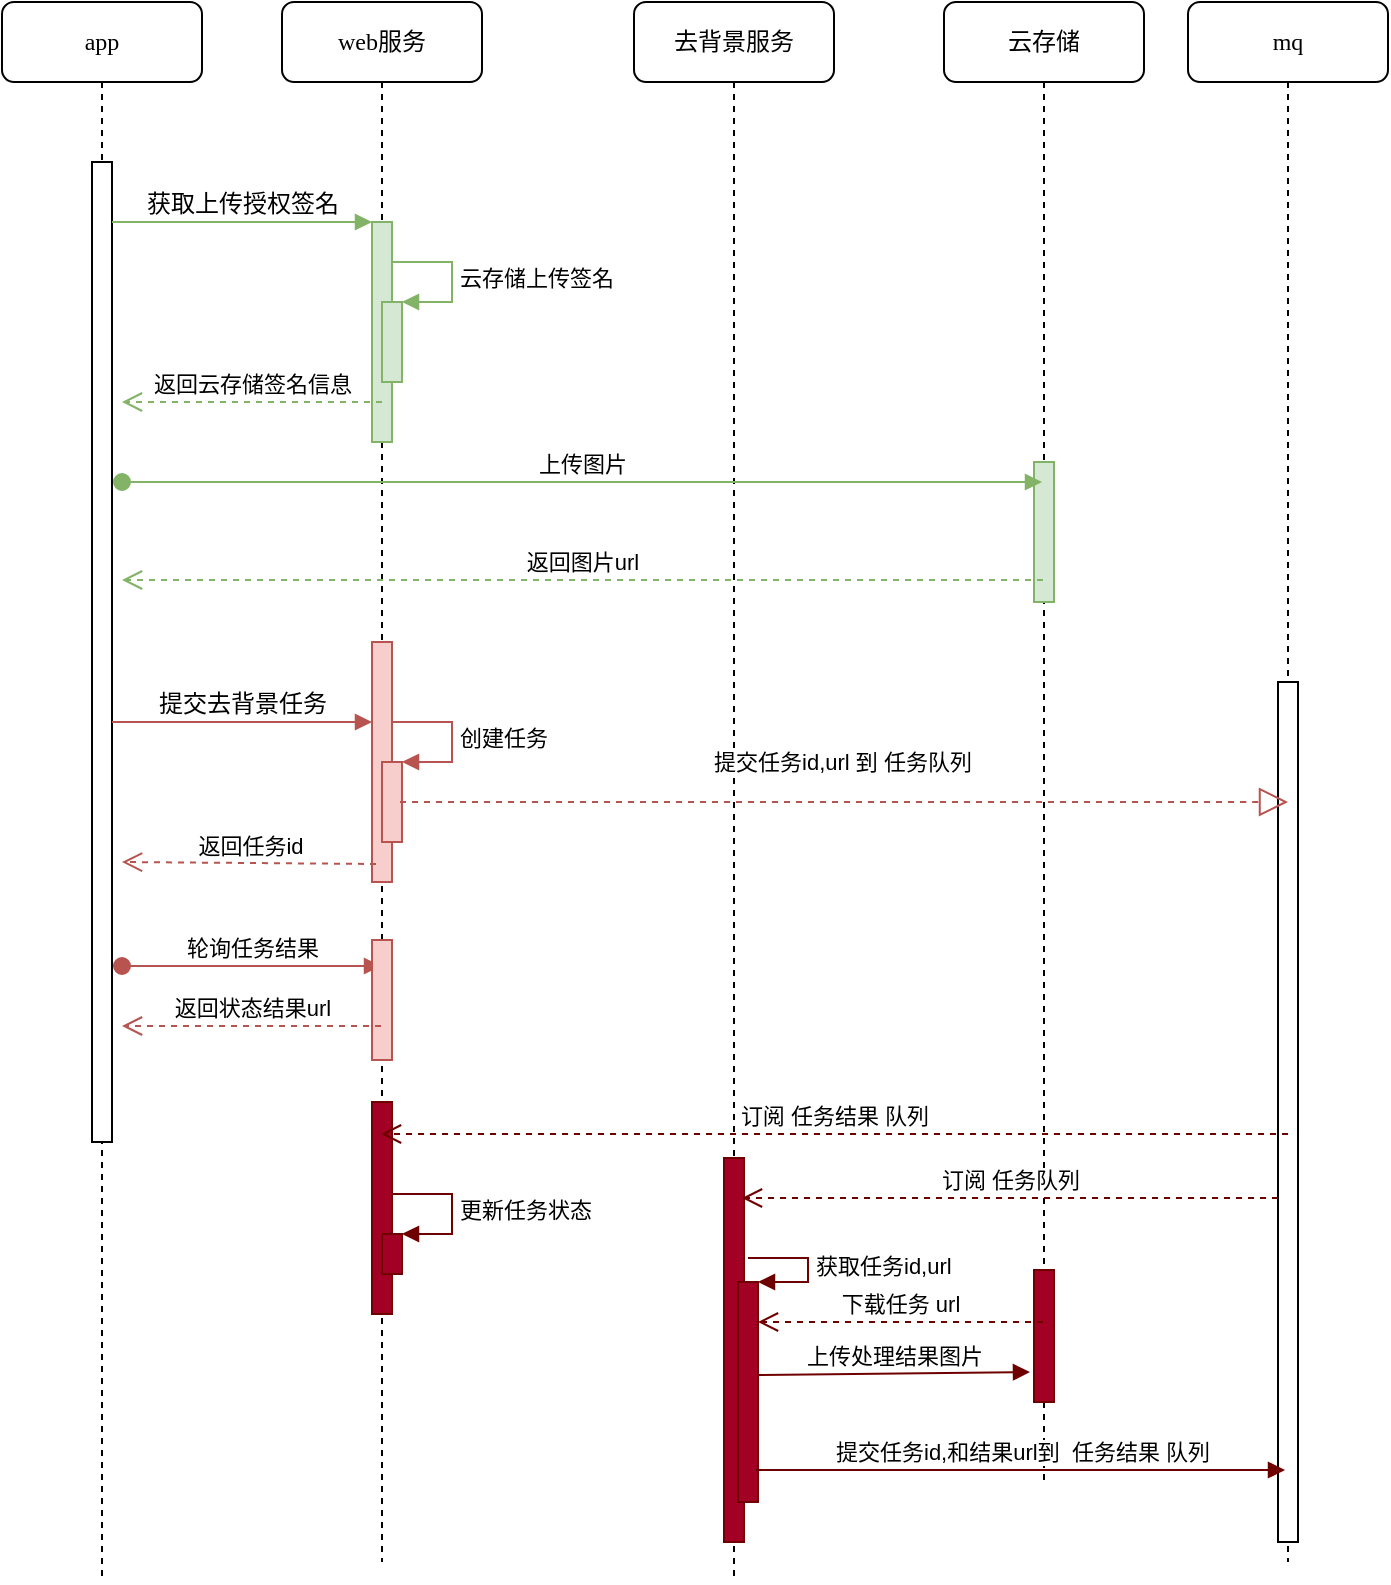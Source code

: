 <mxfile version="14.8.5" type="github">
  <diagram name="Page-1" id="13e1069c-82ec-6db2-03f1-153e76fe0fe0">
    <mxGraphModel dx="1422" dy="866" grid="1" gridSize="10" guides="1" tooltips="1" connect="1" arrows="1" fold="1" page="1" pageScale="1" pageWidth="1100" pageHeight="850" background="none" math="0" shadow="0">
      <root>
        <mxCell id="0" />
        <mxCell id="1" parent="0" />
        <mxCell id="7baba1c4bc27f4b0-2" value="web服务" style="shape=umlLifeline;perimeter=lifelinePerimeter;whiteSpace=wrap;html=1;container=1;collapsible=0;recursiveResize=0;outlineConnect=0;rounded=1;shadow=0;comic=0;labelBackgroundColor=none;strokeWidth=1;fontFamily=Verdana;fontSize=12;align=center;" parent="1" vertex="1">
          <mxGeometry x="240" y="80" width="100" height="780" as="geometry" />
        </mxCell>
        <mxCell id="7baba1c4bc27f4b0-10" value="" style="html=1;points=[];perimeter=orthogonalPerimeter;rounded=0;shadow=0;comic=0;labelBackgroundColor=none;strokeWidth=1;fontFamily=Verdana;fontSize=12;align=center;fillColor=#d5e8d4;strokeColor=#82b366;" parent="7baba1c4bc27f4b0-2" vertex="1">
          <mxGeometry x="45" y="110" width="10" height="110" as="geometry" />
        </mxCell>
        <mxCell id="7baba1c4bc27f4b0-3" value="云存储" style="shape=umlLifeline;perimeter=lifelinePerimeter;whiteSpace=wrap;html=1;container=1;collapsible=0;recursiveResize=0;outlineConnect=0;rounded=1;shadow=0;comic=0;labelBackgroundColor=none;strokeWidth=1;fontFamily=Verdana;fontSize=12;align=center;" parent="1" vertex="1">
          <mxGeometry x="571" y="80" width="100" height="740" as="geometry" />
        </mxCell>
        <mxCell id="7baba1c4bc27f4b0-13" value="" style="html=1;points=[];perimeter=orthogonalPerimeter;rounded=0;shadow=0;comic=0;labelBackgroundColor=none;strokeWidth=1;fontFamily=Verdana;fontSize=12;align=center;fillColor=#d5e8d4;strokeColor=#82b366;" parent="7baba1c4bc27f4b0-3" vertex="1">
          <mxGeometry x="45" y="230" width="10" height="70" as="geometry" />
        </mxCell>
        <mxCell id="7baba1c4bc27f4b0-4" value="去背景服务" style="shape=umlLifeline;perimeter=lifelinePerimeter;whiteSpace=wrap;html=1;container=1;collapsible=0;recursiveResize=0;outlineConnect=0;rounded=1;shadow=0;comic=0;labelBackgroundColor=none;strokeWidth=1;fontFamily=Verdana;fontSize=12;align=center;" parent="1" vertex="1">
          <mxGeometry x="416" y="80" width="100" height="790" as="geometry" />
        </mxCell>
        <mxCell id="7baba1c4bc27f4b0-5" value="mq" style="shape=umlLifeline;perimeter=lifelinePerimeter;whiteSpace=wrap;html=1;container=1;collapsible=0;recursiveResize=0;outlineConnect=0;rounded=1;shadow=0;comic=0;labelBackgroundColor=none;strokeWidth=1;fontFamily=Verdana;fontSize=12;align=center;" parent="1" vertex="1">
          <mxGeometry x="693" y="80" width="100" height="780" as="geometry" />
        </mxCell>
        <mxCell id="7baba1c4bc27f4b0-8" value="app" style="shape=umlLifeline;perimeter=lifelinePerimeter;whiteSpace=wrap;html=1;container=1;collapsible=0;recursiveResize=0;outlineConnect=0;rounded=1;shadow=0;comic=0;labelBackgroundColor=none;strokeWidth=1;fontFamily=Verdana;fontSize=12;align=center;" parent="1" vertex="1">
          <mxGeometry x="100" y="80" width="100" height="790" as="geometry" />
        </mxCell>
        <mxCell id="7baba1c4bc27f4b0-9" value="" style="html=1;points=[];perimeter=orthogonalPerimeter;rounded=0;shadow=0;comic=0;labelBackgroundColor=none;strokeWidth=1;fontFamily=Verdana;fontSize=12;align=center;" parent="7baba1c4bc27f4b0-8" vertex="1">
          <mxGeometry x="45" y="80" width="10" height="490" as="geometry" />
        </mxCell>
        <mxCell id="7baba1c4bc27f4b0-19" value="" style="html=1;points=[];perimeter=orthogonalPerimeter;rounded=0;shadow=0;comic=0;labelBackgroundColor=none;strokeWidth=1;fontFamily=Verdana;fontSize=12;align=center;" parent="1" vertex="1">
          <mxGeometry x="738" y="420" width="10" height="430" as="geometry" />
        </mxCell>
        <mxCell id="7baba1c4bc27f4b0-23" value="提交去背景任务" style="html=1;verticalAlign=bottom;endArrow=block;labelBackgroundColor=none;fontFamily=Verdana;fontSize=12;fillColor=#f8cecc;strokeColor=#b85450;" parent="1" source="7baba1c4bc27f4b0-9" target="_wqEFS3N8WhZYS-gZ8FD-12" edge="1">
          <mxGeometry relative="1" as="geometry">
            <mxPoint x="510" y="420" as="sourcePoint" />
            <mxPoint x="280" y="450" as="targetPoint" />
            <Array as="points">
              <mxPoint x="250" y="440" />
            </Array>
          </mxGeometry>
        </mxCell>
        <mxCell id="7baba1c4bc27f4b0-11" value="获取上传授权签名&lt;br&gt;" style="html=1;verticalAlign=bottom;endArrow=block;entryX=0;entryY=0;labelBackgroundColor=none;fontFamily=Verdana;fontSize=12;edgeStyle=elbowEdgeStyle;elbow=vertical;fillColor=#d5e8d4;strokeColor=#82b366;" parent="1" source="7baba1c4bc27f4b0-9" target="7baba1c4bc27f4b0-10" edge="1">
          <mxGeometry relative="1" as="geometry">
            <mxPoint x="220" y="190" as="sourcePoint" />
          </mxGeometry>
        </mxCell>
        <mxCell id="_wqEFS3N8WhZYS-gZ8FD-5" value="" style="html=1;points=[];perimeter=orthogonalPerimeter;fillColor=#d5e8d4;strokeColor=#82b366;" vertex="1" parent="1">
          <mxGeometry x="290" y="230" width="10" height="40" as="geometry" />
        </mxCell>
        <mxCell id="_wqEFS3N8WhZYS-gZ8FD-6" value="云存储上传签名&lt;br&gt;" style="edgeStyle=orthogonalEdgeStyle;html=1;align=left;spacingLeft=2;endArrow=block;rounded=0;entryX=1;entryY=0;fillColor=#d5e8d4;strokeColor=#82b366;" edge="1" target="_wqEFS3N8WhZYS-gZ8FD-5" parent="1">
          <mxGeometry relative="1" as="geometry">
            <mxPoint x="295" y="210" as="sourcePoint" />
            <Array as="points">
              <mxPoint x="325" y="210" />
            </Array>
          </mxGeometry>
        </mxCell>
        <mxCell id="_wqEFS3N8WhZYS-gZ8FD-7" value="返回云存储签名信息" style="html=1;verticalAlign=bottom;endArrow=open;dashed=1;endSize=8;fillColor=#d5e8d4;strokeColor=#82b366;" edge="1" parent="1">
          <mxGeometry relative="1" as="geometry">
            <mxPoint x="290" y="280" as="sourcePoint" />
            <mxPoint x="160" y="280" as="targetPoint" />
          </mxGeometry>
        </mxCell>
        <mxCell id="_wqEFS3N8WhZYS-gZ8FD-10" value="上传图片&lt;br&gt;" style="html=1;verticalAlign=bottom;startArrow=oval;startFill=1;endArrow=block;startSize=8;fillColor=#d5e8d4;strokeColor=#82b366;" edge="1" parent="1">
          <mxGeometry width="60" relative="1" as="geometry">
            <mxPoint x="160" y="320" as="sourcePoint" />
            <mxPoint x="620" y="320" as="targetPoint" />
          </mxGeometry>
        </mxCell>
        <mxCell id="_wqEFS3N8WhZYS-gZ8FD-11" value="返回图片url" style="html=1;verticalAlign=bottom;endArrow=open;dashed=1;endSize=8;fillColor=#d5e8d4;strokeColor=#82b366;" edge="1" parent="1" source="7baba1c4bc27f4b0-3">
          <mxGeometry relative="1" as="geometry">
            <mxPoint x="240" y="369" as="sourcePoint" />
            <mxPoint x="160" y="369" as="targetPoint" />
          </mxGeometry>
        </mxCell>
        <mxCell id="_wqEFS3N8WhZYS-gZ8FD-12" value="" style="html=1;points=[];perimeter=orthogonalPerimeter;fillColor=#f8cecc;strokeColor=#b85450;" vertex="1" parent="1">
          <mxGeometry x="285" y="400" width="10" height="120" as="geometry" />
        </mxCell>
        <mxCell id="_wqEFS3N8WhZYS-gZ8FD-13" value="" style="html=1;points=[];perimeter=orthogonalPerimeter;fillColor=#f8cecc;strokeColor=#b85450;" vertex="1" parent="1">
          <mxGeometry x="290" y="460" width="10" height="40" as="geometry" />
        </mxCell>
        <mxCell id="_wqEFS3N8WhZYS-gZ8FD-14" value="创建任务" style="edgeStyle=orthogonalEdgeStyle;html=1;align=left;spacingLeft=2;endArrow=block;rounded=0;entryX=1;entryY=0;fillColor=#f8cecc;strokeColor=#b85450;" edge="1" target="_wqEFS3N8WhZYS-gZ8FD-13" parent="1">
          <mxGeometry relative="1" as="geometry">
            <mxPoint x="295" y="440" as="sourcePoint" />
            <Array as="points">
              <mxPoint x="325" y="440" />
            </Array>
          </mxGeometry>
        </mxCell>
        <mxCell id="_wqEFS3N8WhZYS-gZ8FD-15" value="返回任务id" style="html=1;verticalAlign=bottom;endArrow=open;dashed=1;endSize=8;exitX=0.2;exitY=0.925;exitDx=0;exitDy=0;exitPerimeter=0;fillColor=#f8cecc;strokeColor=#b85450;" edge="1" parent="1" source="_wqEFS3N8WhZYS-gZ8FD-12">
          <mxGeometry relative="1" as="geometry">
            <mxPoint x="240" y="510" as="sourcePoint" />
            <mxPoint x="160" y="510" as="targetPoint" />
          </mxGeometry>
        </mxCell>
        <mxCell id="_wqEFS3N8WhZYS-gZ8FD-16" value="轮询任务结果" style="html=1;verticalAlign=bottom;startArrow=oval;startFill=1;endArrow=block;startSize=8;fillColor=#f8cecc;strokeColor=#b85450;" edge="1" parent="1">
          <mxGeometry width="60" relative="1" as="geometry">
            <mxPoint x="160" y="562" as="sourcePoint" />
            <mxPoint x="289.5" y="562" as="targetPoint" />
          </mxGeometry>
        </mxCell>
        <mxCell id="_wqEFS3N8WhZYS-gZ8FD-17" value="" style="html=1;points=[];perimeter=orthogonalPerimeter;fillColor=#f8cecc;strokeColor=#b85450;" vertex="1" parent="1">
          <mxGeometry x="285" y="549" width="10" height="60" as="geometry" />
        </mxCell>
        <mxCell id="_wqEFS3N8WhZYS-gZ8FD-18" value="返回状态结果url" style="html=1;verticalAlign=bottom;endArrow=open;dashed=1;endSize=8;fillColor=#f8cecc;strokeColor=#b85450;" edge="1" parent="1">
          <mxGeometry relative="1" as="geometry">
            <mxPoint x="289.5" y="592" as="sourcePoint" />
            <mxPoint x="160" y="592" as="targetPoint" />
            <Array as="points">
              <mxPoint x="260" y="592" />
              <mxPoint x="190" y="592" />
            </Array>
          </mxGeometry>
        </mxCell>
        <mxCell id="_wqEFS3N8WhZYS-gZ8FD-27" value="" style="html=1;points=[];perimeter=orthogonalPerimeter;fillColor=#a20025;strokeColor=#6F0000;fontColor=#ffffff;" vertex="1" parent="1">
          <mxGeometry x="285" y="630" width="10" height="106" as="geometry" />
        </mxCell>
        <mxCell id="_wqEFS3N8WhZYS-gZ8FD-30" value="" style="html=1;points=[];perimeter=orthogonalPerimeter;fillColor=#a20025;strokeColor=#6F0000;fontColor=#ffffff;" vertex="1" parent="1">
          <mxGeometry x="290" y="696" width="10" height="20" as="geometry" />
        </mxCell>
        <mxCell id="_wqEFS3N8WhZYS-gZ8FD-31" value="更新任务状态" style="edgeStyle=orthogonalEdgeStyle;html=1;align=left;spacingLeft=2;endArrow=block;rounded=0;entryX=1;entryY=0;fillColor=#a20025;strokeColor=#6F0000;" edge="1" target="_wqEFS3N8WhZYS-gZ8FD-30" parent="1">
          <mxGeometry relative="1" as="geometry">
            <mxPoint x="295" y="676" as="sourcePoint" />
            <Array as="points">
              <mxPoint x="325" y="676" />
            </Array>
          </mxGeometry>
        </mxCell>
        <mxCell id="_wqEFS3N8WhZYS-gZ8FD-32" value="订阅 任务结果 队列" style="html=1;verticalAlign=bottom;endArrow=open;dashed=1;endSize=8;fillColor=#a20025;strokeColor=#6F0000;" edge="1" parent="1">
          <mxGeometry relative="1" as="geometry">
            <mxPoint x="743" y="646" as="sourcePoint" />
            <mxPoint x="289.5" y="646" as="targetPoint" />
            <Array as="points">
              <mxPoint x="440" y="646" />
            </Array>
          </mxGeometry>
        </mxCell>
        <mxCell id="_wqEFS3N8WhZYS-gZ8FD-56" value="" style="endArrow=block;dashed=1;endFill=0;endSize=12;html=1;exitX=0.9;exitY=0.5;exitDx=0;exitDy=0;exitPerimeter=0;fillColor=#f8cecc;strokeColor=#b85450;" edge="1" parent="1" source="_wqEFS3N8WhZYS-gZ8FD-13">
          <mxGeometry width="160" relative="1" as="geometry">
            <mxPoint x="311" y="479.5" as="sourcePoint" />
            <mxPoint x="743" y="480" as="targetPoint" />
            <Array as="points">
              <mxPoint x="730" y="480" />
            </Array>
          </mxGeometry>
        </mxCell>
        <mxCell id="_wqEFS3N8WhZYS-gZ8FD-59" value="" style="html=1;points=[];perimeter=orthogonalPerimeter;rounded=0;shadow=0;comic=0;labelBackgroundColor=none;strokeWidth=1;fontFamily=Verdana;fontSize=12;align=center;fillColor=#a20025;strokeColor=#6F0000;fontColor=#ffffff;" vertex="1" parent="1">
          <mxGeometry x="461" y="658" width="10" height="192" as="geometry" />
        </mxCell>
        <mxCell id="_wqEFS3N8WhZYS-gZ8FD-60" value="" style="html=1;points=[];perimeter=orthogonalPerimeter;fillColor=#a20025;strokeColor=#6F0000;fontColor=#ffffff;" vertex="1" parent="1">
          <mxGeometry x="468" y="720" width="10" height="110" as="geometry" />
        </mxCell>
        <mxCell id="_wqEFS3N8WhZYS-gZ8FD-61" value="" style="html=1;points=[];perimeter=orthogonalPerimeter;fillColor=#a20025;strokeColor=#6F0000;fontColor=#ffffff;" vertex="1" parent="1">
          <mxGeometry x="616" y="714" width="10" height="66" as="geometry" />
        </mxCell>
        <mxCell id="_wqEFS3N8WhZYS-gZ8FD-62" value="获取任务id,url" style="edgeStyle=orthogonalEdgeStyle;html=1;align=left;spacingLeft=2;endArrow=block;rounded=0;entryX=1;entryY=0;fillColor=#a20025;strokeColor=#6F0000;" edge="1" parent="1" target="_wqEFS3N8WhZYS-gZ8FD-60">
          <mxGeometry relative="1" as="geometry">
            <mxPoint x="473" y="708" as="sourcePoint" />
            <Array as="points">
              <mxPoint x="503" y="708" />
            </Array>
          </mxGeometry>
        </mxCell>
        <mxCell id="_wqEFS3N8WhZYS-gZ8FD-63" value="订阅 任务队列" style="html=1;verticalAlign=bottom;endArrow=open;dashed=1;endSize=8;exitX=0.2;exitY=0.049;exitDx=0;exitDy=0;exitPerimeter=0;fillColor=#a20025;strokeColor=#6F0000;" edge="1" parent="1">
          <mxGeometry relative="1" as="geometry">
            <mxPoint x="738" y="678" as="sourcePoint" />
            <mxPoint x="470" y="678" as="targetPoint" />
          </mxGeometry>
        </mxCell>
        <mxCell id="_wqEFS3N8WhZYS-gZ8FD-64" value="提交任务id,和结果url到&amp;nbsp; 任务结果 队列&lt;br&gt;" style="html=1;verticalAlign=bottom;endArrow=block;fillColor=#a20025;strokeColor=#6F0000;" edge="1" parent="1">
          <mxGeometry width="80" relative="1" as="geometry">
            <mxPoint x="477" y="814" as="sourcePoint" />
            <mxPoint x="741.5" y="814" as="targetPoint" />
            <Array as="points">
              <mxPoint x="489" y="814" />
              <mxPoint x="669" y="814" />
            </Array>
          </mxGeometry>
        </mxCell>
        <mxCell id="_wqEFS3N8WhZYS-gZ8FD-65" value="下载任务 url" style="html=1;verticalAlign=bottom;endArrow=open;dashed=1;endSize=8;fillColor=#a20025;strokeColor=#6F0000;" edge="1" parent="1" source="7baba1c4bc27f4b0-3">
          <mxGeometry relative="1" as="geometry">
            <mxPoint x="558" y="740" as="sourcePoint" />
            <mxPoint x="478" y="740" as="targetPoint" />
          </mxGeometry>
        </mxCell>
        <mxCell id="_wqEFS3N8WhZYS-gZ8FD-66" value="上传处理结果图片" style="html=1;verticalAlign=bottom;endArrow=block;entryX=-0.2;entryY=0.773;entryDx=0;entryDy=0;entryPerimeter=0;fillColor=#a20025;strokeColor=#6F0000;" edge="1" parent="1" target="_wqEFS3N8WhZYS-gZ8FD-61">
          <mxGeometry width="80" relative="1" as="geometry">
            <mxPoint x="478" y="766.5" as="sourcePoint" />
            <mxPoint x="615" y="770.972" as="targetPoint" />
          </mxGeometry>
        </mxCell>
        <mxCell id="_wqEFS3N8WhZYS-gZ8FD-68" value="&lt;span style=&quot;font-size: 11px ; background-color: rgb(255 , 255 , 255)&quot;&gt;提交任务id,url 到 任务队列&lt;/span&gt;" style="text;html=1;align=center;verticalAlign=middle;resizable=0;points=[];autosize=1;strokeColor=none;" vertex="1" parent="1">
          <mxGeometry x="440" y="450" width="160" height="20" as="geometry" />
        </mxCell>
      </root>
    </mxGraphModel>
  </diagram>
</mxfile>
